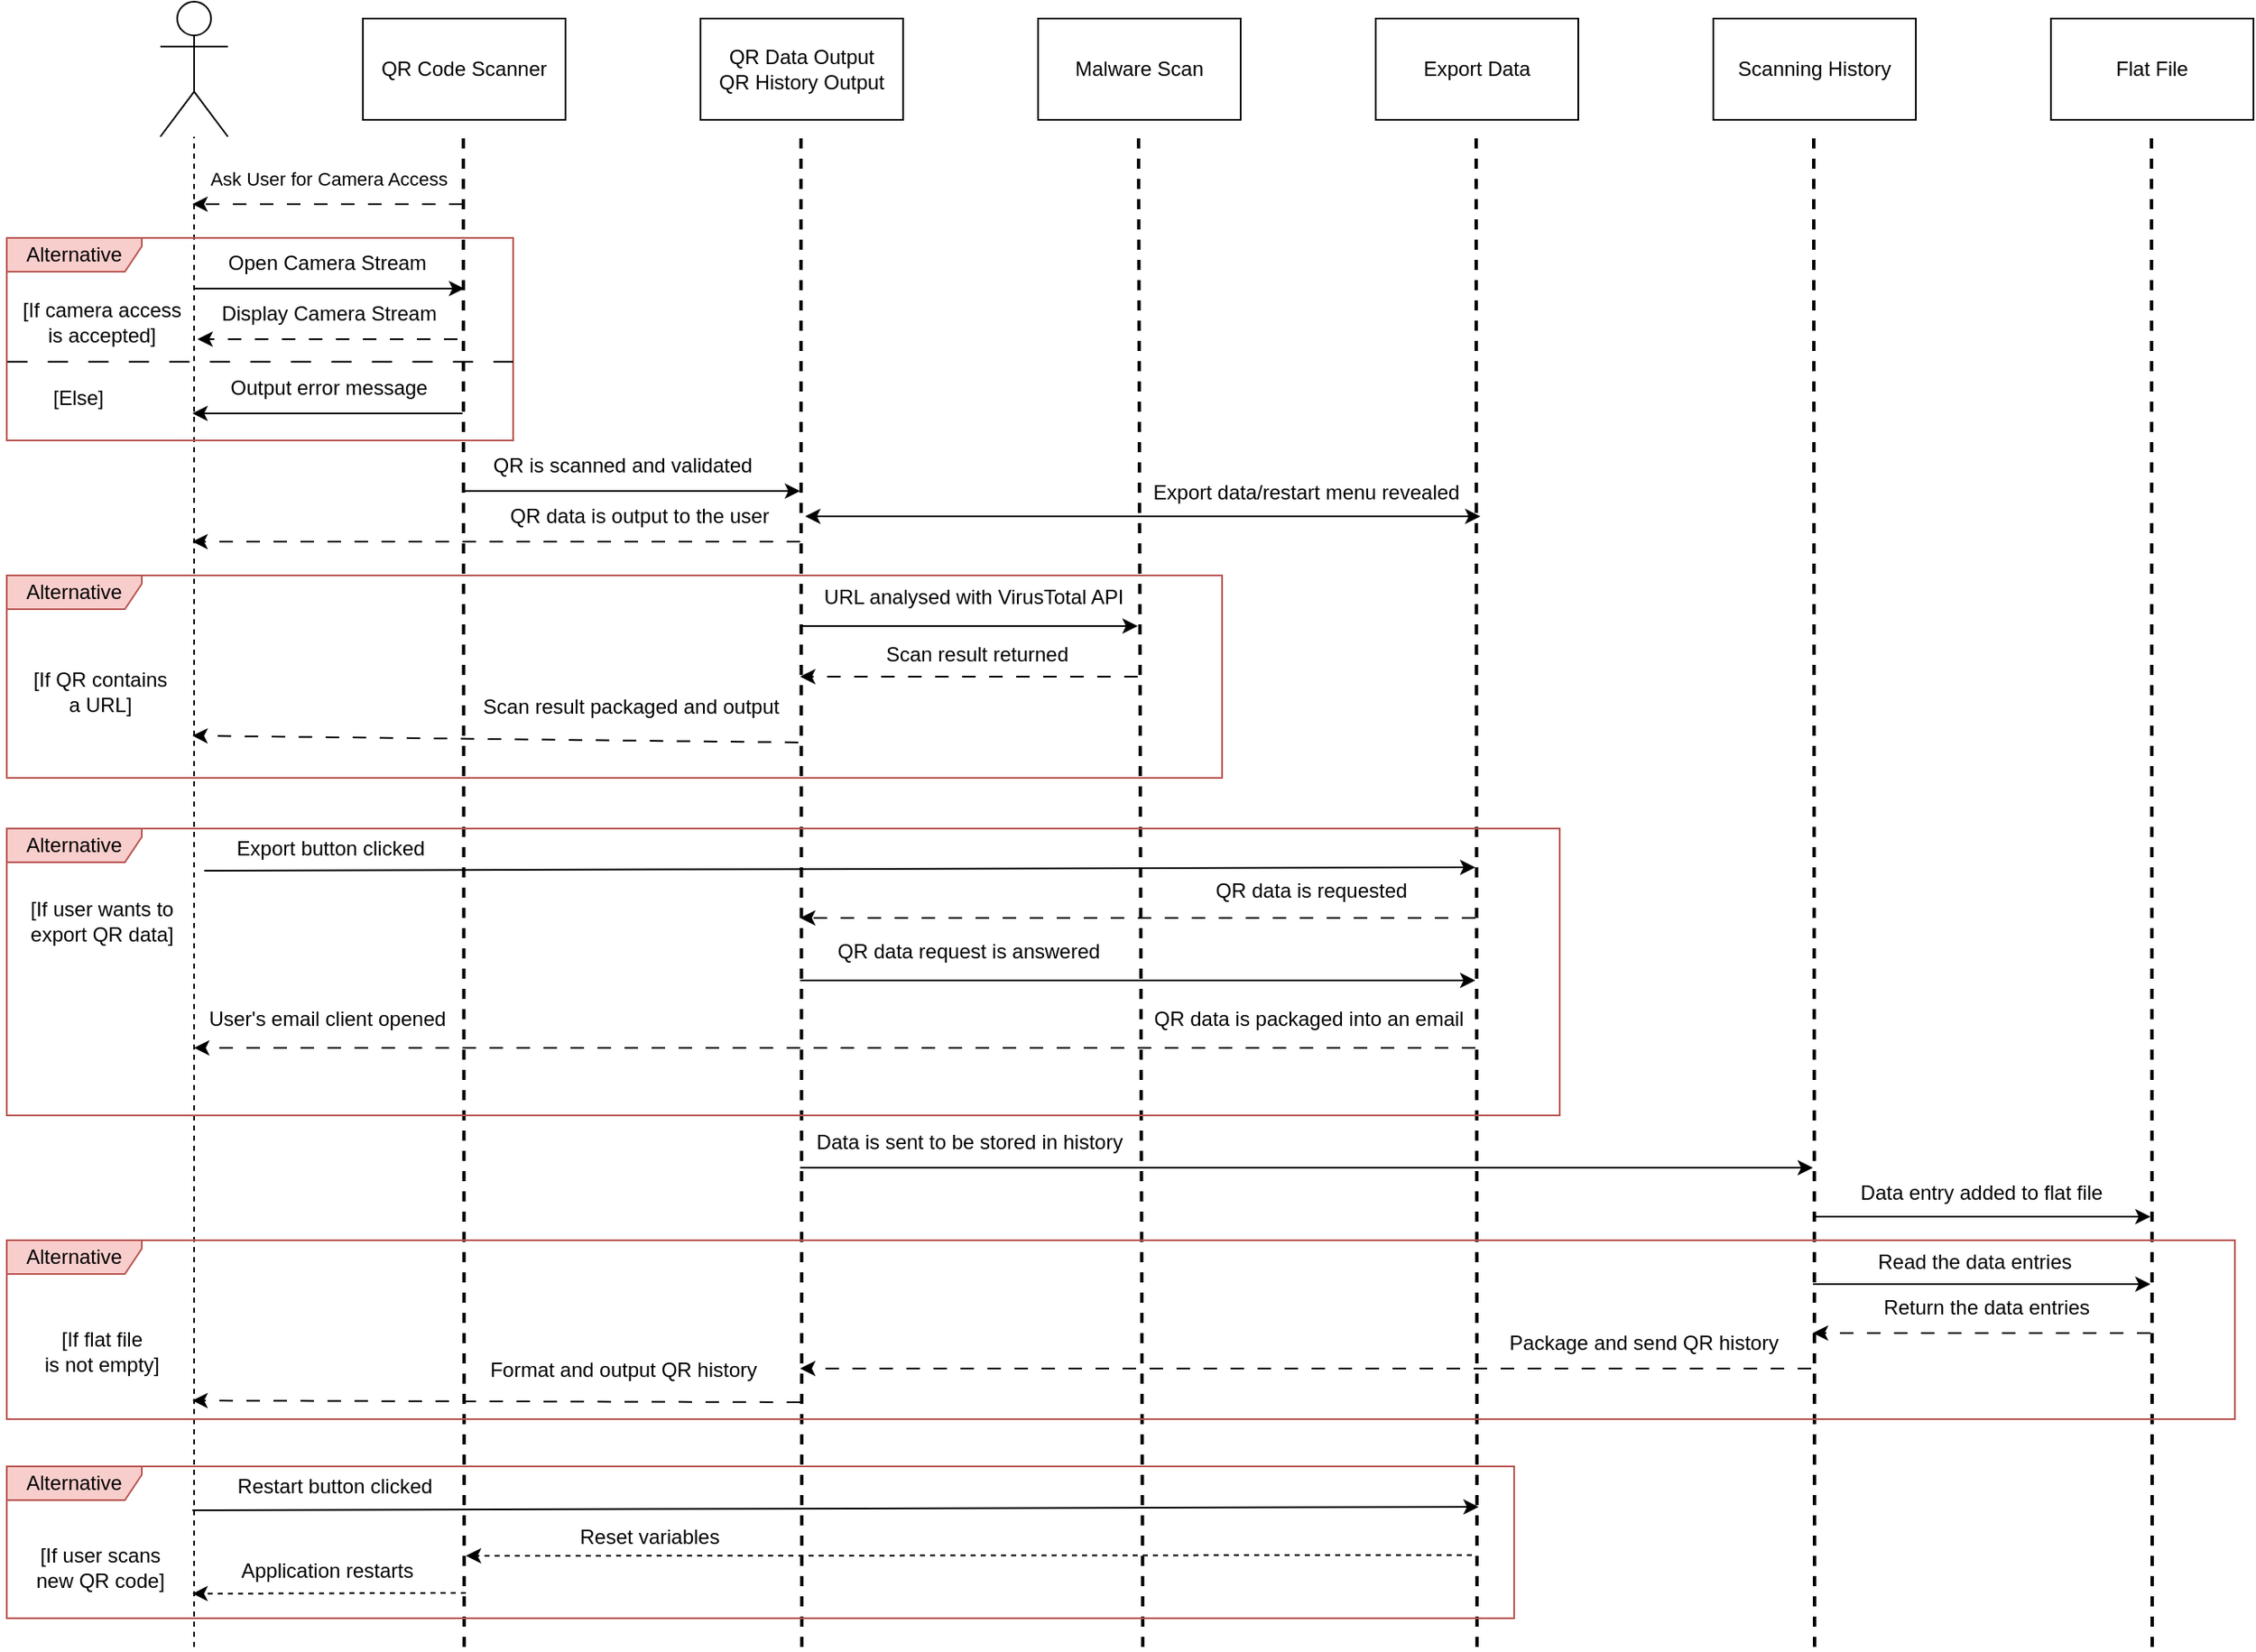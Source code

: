 <mxfile version="24.2.1" type="github">
  <diagram name="Page-1" id="13e1069c-82ec-6db2-03f1-153e76fe0fe0">
    <mxGraphModel dx="1793" dy="1025" grid="0" gridSize="10" guides="1" tooltips="1" connect="1" arrows="1" fold="1" page="1" pageScale="1" pageWidth="1700" pageHeight="1100" background="#ffffff" math="0" shadow="0">
      <root>
        <mxCell id="0" />
        <mxCell id="1" parent="0" />
        <mxCell id="pt2JZulDlgeTbI0p0Ly0-5" value="" style="endArrow=none;dashed=1;html=1;rounded=0;strokeWidth=2;" parent="1" edge="1">
          <mxGeometry width="50" height="50" relative="1" as="geometry">
            <mxPoint x="458" y="1090" as="sourcePoint" />
            <mxPoint x="457.5" y="195" as="targetPoint" />
          </mxGeometry>
        </mxCell>
        <mxCell id="pt2JZulDlgeTbI0p0Ly0-11" value="" style="endArrow=none;dashed=1;html=1;rounded=0;strokeWidth=2;" parent="1" edge="1">
          <mxGeometry width="50" height="50" relative="1" as="geometry">
            <mxPoint x="658" y="1090" as="sourcePoint" />
            <mxPoint x="657.5" y="195" as="targetPoint" />
          </mxGeometry>
        </mxCell>
        <mxCell id="pt2JZulDlgeTbI0p0Ly0-12" value="" style="endArrow=none;dashed=1;html=1;rounded=0;strokeWidth=2;" parent="1" edge="1">
          <mxGeometry width="50" height="50" relative="1" as="geometry">
            <mxPoint x="860" y="1090" as="sourcePoint" />
            <mxPoint x="857.5" y="195" as="targetPoint" />
          </mxGeometry>
        </mxCell>
        <mxCell id="pt2JZulDlgeTbI0p0Ly0-13" value="" style="endArrow=none;dashed=1;html=1;rounded=0;strokeWidth=2;" parent="1" edge="1">
          <mxGeometry width="50" height="50" relative="1" as="geometry">
            <mxPoint x="1058" y="1090" as="sourcePoint" />
            <mxPoint x="1057.5" y="195" as="targetPoint" />
          </mxGeometry>
        </mxCell>
        <mxCell id="pt2JZulDlgeTbI0p0Ly0-14" value="" style="endArrow=none;dashed=1;html=1;rounded=0;strokeWidth=2;" parent="1" edge="1">
          <mxGeometry width="50" height="50" relative="1" as="geometry">
            <mxPoint x="1258" y="1090" as="sourcePoint" />
            <mxPoint x="1257.5" y="195" as="targetPoint" />
          </mxGeometry>
        </mxCell>
        <mxCell id="pt2JZulDlgeTbI0p0Ly0-86" value="" style="endArrow=none;dashed=1;html=1;rounded=0;strokeWidth=2;" parent="1" edge="1">
          <mxGeometry width="50" height="50" relative="1" as="geometry">
            <mxPoint x="1458" y="1090" as="sourcePoint" />
            <mxPoint x="1457.58" y="195" as="targetPoint" />
          </mxGeometry>
        </mxCell>
        <mxCell id="pt2JZulDlgeTbI0p0Ly0-1" value="" style="shape=umlActor;verticalLabelPosition=bottom;verticalAlign=top;html=1;outlineConnect=0;" parent="1" vertex="1">
          <mxGeometry x="278" y="115" width="40" height="80" as="geometry" />
        </mxCell>
        <mxCell id="pt2JZulDlgeTbI0p0Ly0-2" value="" style="endArrow=none;dashed=1;html=1;rounded=0;" parent="1" edge="1">
          <mxGeometry width="50" height="50" relative="1" as="geometry">
            <mxPoint x="298" y="1090" as="sourcePoint" />
            <mxPoint x="298" y="195" as="targetPoint" />
          </mxGeometry>
        </mxCell>
        <mxCell id="pt2JZulDlgeTbI0p0Ly0-4" value="QR Code Scanner" style="rounded=0;whiteSpace=wrap;html=1;" parent="1" vertex="1">
          <mxGeometry x="398" y="125" width="120" height="60" as="geometry" />
        </mxCell>
        <mxCell id="pt2JZulDlgeTbI0p0Ly0-6" value="QR Data Output&lt;br&gt;QR History Output" style="rounded=0;whiteSpace=wrap;html=1;" parent="1" vertex="1">
          <mxGeometry x="598" y="125" width="120" height="60" as="geometry" />
        </mxCell>
        <mxCell id="pt2JZulDlgeTbI0p0Ly0-7" value="Malware Scan" style="rounded=0;whiteSpace=wrap;html=1;" parent="1" vertex="1">
          <mxGeometry x="798" y="125" width="120" height="60" as="geometry" />
        </mxCell>
        <mxCell id="pt2JZulDlgeTbI0p0Ly0-8" value="Scanning History" style="rounded=0;whiteSpace=wrap;html=1;" parent="1" vertex="1">
          <mxGeometry x="1198" y="125" width="120" height="60" as="geometry" />
        </mxCell>
        <mxCell id="pt2JZulDlgeTbI0p0Ly0-10" value="Export Data" style="rounded=0;whiteSpace=wrap;html=1;" parent="1" vertex="1">
          <mxGeometry x="998" y="125" width="120" height="60" as="geometry" />
        </mxCell>
        <mxCell id="pt2JZulDlgeTbI0p0Ly0-23" value="[If camera access &lt;br&gt;is accepted]" style="text;html=1;align=center;verticalAlign=middle;resizable=0;points=[];autosize=1;strokeColor=none;fillColor=none;" parent="1" vertex="1">
          <mxGeometry x="183" y="285" width="120" height="40" as="geometry" />
        </mxCell>
        <mxCell id="pt2JZulDlgeTbI0p0Ly0-25" value="" style="endArrow=classic;html=1;rounded=0;" parent="1" edge="1">
          <mxGeometry width="50" height="50" relative="1" as="geometry">
            <mxPoint x="298" y="285" as="sourcePoint" />
            <mxPoint x="458" y="285" as="targetPoint" />
          </mxGeometry>
        </mxCell>
        <mxCell id="pt2JZulDlgeTbI0p0Ly0-27" value="Open Camera Stream" style="text;html=1;strokeColor=none;fillColor=none;align=center;verticalAlign=middle;whiteSpace=wrap;rounded=0;" parent="1" vertex="1">
          <mxGeometry x="307" y="255" width="140" height="30" as="geometry" />
        </mxCell>
        <mxCell id="pt2JZulDlgeTbI0p0Ly0-28" value="" style="endArrow=classic;html=1;rounded=0;dashed=1;dashPattern=8 8;" parent="1" edge="1">
          <mxGeometry width="50" height="50" relative="1" as="geometry">
            <mxPoint x="457" y="235" as="sourcePoint" />
            <mxPoint x="297" y="235" as="targetPoint" />
          </mxGeometry>
        </mxCell>
        <mxCell id="pt2JZulDlgeTbI0p0Ly0-29" value="&lt;font style=&quot;font-size: 11px;&quot;&gt;Ask User for Camera Access&lt;br&gt;&lt;/font&gt;" style="text;html=1;strokeColor=none;fillColor=none;align=center;verticalAlign=middle;whiteSpace=wrap;rounded=0;" parent="1" vertex="1">
          <mxGeometry x="273" y="205" width="210" height="30" as="geometry" />
        </mxCell>
        <mxCell id="pt2JZulDlgeTbI0p0Ly0-31" value="" style="endArrow=classic;html=1;rounded=0;dashed=1;dashPattern=8 8;" parent="1" edge="1">
          <mxGeometry width="50" height="50" relative="1" as="geometry">
            <mxPoint x="454" y="315" as="sourcePoint" />
            <mxPoint x="300" y="315" as="targetPoint" />
          </mxGeometry>
        </mxCell>
        <mxCell id="pt2JZulDlgeTbI0p0Ly0-32" value="Display Camera Stream" style="text;html=1;strokeColor=none;fillColor=none;align=center;verticalAlign=middle;whiteSpace=wrap;rounded=0;" parent="1" vertex="1">
          <mxGeometry x="308" y="285" width="140" height="30" as="geometry" />
        </mxCell>
        <mxCell id="pt2JZulDlgeTbI0p0Ly0-34" value="" style="endArrow=classic;html=1;rounded=0;" parent="1" edge="1">
          <mxGeometry width="50" height="50" relative="1" as="geometry">
            <mxPoint x="457" y="359" as="sourcePoint" />
            <mxPoint x="297" y="359" as="targetPoint" />
          </mxGeometry>
        </mxCell>
        <mxCell id="pt2JZulDlgeTbI0p0Ly0-35" value="Output error message" style="text;html=1;strokeColor=none;fillColor=none;align=center;verticalAlign=middle;whiteSpace=wrap;rounded=0;" parent="1" vertex="1">
          <mxGeometry x="308" y="329" width="140" height="30" as="geometry" />
        </mxCell>
        <mxCell id="pt2JZulDlgeTbI0p0Ly0-36" value="" style="group" parent="1" vertex="1" connectable="0">
          <mxGeometry x="187" y="255" width="300" height="120" as="geometry" />
        </mxCell>
        <mxCell id="pt2JZulDlgeTbI0p0Ly0-15" value="Alternative" style="shape=umlFrame;whiteSpace=wrap;html=1;pointerEvents=0;width=80;height=20;fillColor=#f8cecc;strokeColor=#b85450;" parent="pt2JZulDlgeTbI0p0Ly0-36" vertex="1">
          <mxGeometry width="300" height="120" as="geometry" />
        </mxCell>
        <mxCell id="pt2JZulDlgeTbI0p0Ly0-16" value="" style="endArrow=none;dashed=1;html=1;rounded=0;entryX=1;entryY=0.497;entryDx=0;entryDy=0;entryPerimeter=0;exitX=0.001;exitY=0.497;exitDx=0;exitDy=0;exitPerimeter=0;dashPattern=12 12;" parent="pt2JZulDlgeTbI0p0Ly0-36" edge="1">
          <mxGeometry width="50" height="50" relative="1" as="geometry">
            <mxPoint x="0.3" y="73.368" as="sourcePoint" />
            <mxPoint x="300" y="73.368" as="targetPoint" />
          </mxGeometry>
        </mxCell>
        <mxCell id="pt2JZulDlgeTbI0p0Ly0-24" value="[Else]" style="text;html=1;align=center;verticalAlign=middle;resizable=0;points=[];autosize=1;strokeColor=none;fillColor=none;" parent="pt2JZulDlgeTbI0p0Ly0-36" vertex="1">
          <mxGeometry x="16.731" y="80" width="50" height="30" as="geometry" />
        </mxCell>
        <mxCell id="pt2JZulDlgeTbI0p0Ly0-39" value="" style="endArrow=classic;html=1;rounded=0;" parent="1" edge="1">
          <mxGeometry width="50" height="50" relative="1" as="geometry">
            <mxPoint x="457" y="405" as="sourcePoint" />
            <mxPoint x="657" y="405" as="targetPoint" />
          </mxGeometry>
        </mxCell>
        <mxCell id="pt2JZulDlgeTbI0p0Ly0-40" value="QR is scanned and validated" style="text;html=1;strokeColor=none;fillColor=none;align=center;verticalAlign=middle;whiteSpace=wrap;rounded=0;" parent="1" vertex="1">
          <mxGeometry x="447" y="375" width="210" height="30" as="geometry" />
        </mxCell>
        <mxCell id="pt2JZulDlgeTbI0p0Ly0-41" value="" style="endArrow=classic;html=1;rounded=0;dashed=1;dashPattern=8 8;" parent="1" edge="1">
          <mxGeometry width="50" height="50" relative="1" as="geometry">
            <mxPoint x="657" y="435" as="sourcePoint" />
            <mxPoint x="297" y="435" as="targetPoint" />
          </mxGeometry>
        </mxCell>
        <mxCell id="pt2JZulDlgeTbI0p0Ly0-52" value="[If QR contains&lt;br&gt;a URL]" style="text;html=1;align=center;verticalAlign=middle;resizable=0;points=[];autosize=1;strokeColor=none;fillColor=none;" parent="1" vertex="1">
          <mxGeometry x="192" y="504" width="100" height="40" as="geometry" />
        </mxCell>
        <mxCell id="pt2JZulDlgeTbI0p0Ly0-53" value="" style="endArrow=classic;html=1;rounded=0;" parent="1" edge="1">
          <mxGeometry width="50" height="50" relative="1" as="geometry">
            <mxPoint x="657" y="485" as="sourcePoint" />
            <mxPoint x="857" y="485" as="targetPoint" />
          </mxGeometry>
        </mxCell>
        <mxCell id="pt2JZulDlgeTbI0p0Ly0-55" value="" style="endArrow=classic;html=1;rounded=0;dashed=1;dashPattern=8 8;" parent="1" edge="1">
          <mxGeometry width="50" height="50" relative="1" as="geometry">
            <mxPoint x="857" y="515" as="sourcePoint" />
            <mxPoint x="657" y="515" as="targetPoint" />
          </mxGeometry>
        </mxCell>
        <mxCell id="pt2JZulDlgeTbI0p0Ly0-56" value="URL analysed with VirusTotal API" style="text;html=1;strokeColor=none;fillColor=none;align=center;verticalAlign=middle;whiteSpace=wrap;rounded=0;" parent="1" vertex="1">
          <mxGeometry x="655" y="453" width="210" height="30" as="geometry" />
        </mxCell>
        <mxCell id="pt2JZulDlgeTbI0p0Ly0-49" value="Alternative" style="shape=umlFrame;whiteSpace=wrap;html=1;pointerEvents=0;width=80;height=20;fillColor=#f8cecc;strokeColor=#b85450;" parent="1" vertex="1">
          <mxGeometry x="187" y="455" width="720" height="120" as="geometry" />
        </mxCell>
        <mxCell id="pt2JZulDlgeTbI0p0Ly0-42" value="Scan result returned" style="text;html=1;strokeColor=none;fillColor=none;align=center;verticalAlign=middle;whiteSpace=wrap;rounded=0;" parent="1" vertex="1">
          <mxGeometry x="657" y="484" width="210" height="35" as="geometry" />
        </mxCell>
        <mxCell id="pt2JZulDlgeTbI0p0Ly0-58" value="" style="endArrow=classic;html=1;rounded=0;dashed=1;dashPattern=8 8;exitX=0.971;exitY=1.114;exitDx=0;exitDy=0;exitPerimeter=0;" parent="1" source="pt2JZulDlgeTbI0p0Ly0-60" edge="1">
          <mxGeometry width="50" height="50" relative="1" as="geometry">
            <mxPoint x="857" y="550" as="sourcePoint" />
            <mxPoint x="297" y="550" as="targetPoint" />
          </mxGeometry>
        </mxCell>
        <mxCell id="pt2JZulDlgeTbI0p0Ly0-60" value="Scan result packaged and output" style="text;html=1;strokeColor=none;fillColor=none;align=center;verticalAlign=middle;whiteSpace=wrap;rounded=0;" parent="1" vertex="1">
          <mxGeometry x="452" y="515" width="210" height="35" as="geometry" />
        </mxCell>
        <mxCell id="pt2JZulDlgeTbI0p0Ly0-62" value="QR data is output to the user" style="text;html=1;strokeColor=none;fillColor=none;align=center;verticalAlign=middle;whiteSpace=wrap;rounded=0;" parent="1" vertex="1">
          <mxGeometry x="457" y="405" width="210" height="30" as="geometry" />
        </mxCell>
        <mxCell id="pt2JZulDlgeTbI0p0Ly0-64" value="Alternative" style="shape=umlFrame;whiteSpace=wrap;html=1;pointerEvents=0;width=80;height=20;fillColor=#f8cecc;strokeColor=#b85450;" parent="1" vertex="1">
          <mxGeometry x="187" y="849" width="1320" height="106" as="geometry" />
        </mxCell>
        <mxCell id="pt2JZulDlgeTbI0p0Ly0-65" value="[If user wants to &lt;br&gt;export QR data]" style="text;html=1;align=center;verticalAlign=middle;resizable=0;points=[];autosize=1;strokeColor=none;fillColor=none;" parent="1" vertex="1">
          <mxGeometry x="188" y="640" width="110" height="40" as="geometry" />
        </mxCell>
        <mxCell id="pt2JZulDlgeTbI0p0Ly0-66" value="" style="endArrow=classic;html=1;rounded=0;exitX=1.055;exitY=-0.075;exitDx=0;exitDy=0;exitPerimeter=0;" parent="1" edge="1">
          <mxGeometry width="50" height="50" relative="1" as="geometry">
            <mxPoint x="304.05" y="630" as="sourcePoint" />
            <mxPoint x="1057" y="628" as="targetPoint" />
          </mxGeometry>
        </mxCell>
        <mxCell id="pt2JZulDlgeTbI0p0Ly0-67" value="Export button clicked" style="text;html=1;strokeColor=none;fillColor=none;align=center;verticalAlign=middle;whiteSpace=wrap;rounded=0;" parent="1" vertex="1">
          <mxGeometry x="307" y="602" width="144" height="30" as="geometry" />
        </mxCell>
        <mxCell id="pt2JZulDlgeTbI0p0Ly0-69" value="" style="endArrow=classic;html=1;rounded=0;dashed=1;dashPattern=8 8;" parent="1" edge="1">
          <mxGeometry width="50" height="50" relative="1" as="geometry">
            <mxPoint x="1057" y="658" as="sourcePoint" />
            <mxPoint x="657" y="658" as="targetPoint" />
          </mxGeometry>
        </mxCell>
        <mxCell id="pt2JZulDlgeTbI0p0Ly0-70" value="QR data is requested" style="text;html=1;strokeColor=none;fillColor=none;align=center;verticalAlign=middle;whiteSpace=wrap;rounded=0;" parent="1" vertex="1">
          <mxGeometry x="888" y="627" width="144" height="30" as="geometry" />
        </mxCell>
        <mxCell id="pt2JZulDlgeTbI0p0Ly0-73" value="" style="endArrow=classic;html=1;rounded=0;" parent="1" edge="1">
          <mxGeometry width="50" height="50" relative="1" as="geometry">
            <mxPoint x="657" y="695" as="sourcePoint" />
            <mxPoint x="1057" y="695" as="targetPoint" />
          </mxGeometry>
        </mxCell>
        <mxCell id="pt2JZulDlgeTbI0p0Ly0-74" value="QR data request is answered" style="text;html=1;strokeColor=none;fillColor=none;align=center;verticalAlign=middle;whiteSpace=wrap;rounded=0;fontSize=12;" parent="1" vertex="1">
          <mxGeometry x="652" y="663" width="210" height="30" as="geometry" />
        </mxCell>
        <mxCell id="pt2JZulDlgeTbI0p0Ly0-77" value="" style="endArrow=classic;html=1;rounded=0;dashed=1;dashPattern=8 8;" parent="1" edge="1">
          <mxGeometry width="50" height="50" relative="1" as="geometry">
            <mxPoint x="1057" y="735" as="sourcePoint" />
            <mxPoint x="298" y="735" as="targetPoint" />
          </mxGeometry>
        </mxCell>
        <mxCell id="pt2JZulDlgeTbI0p0Ly0-78" value="QR data is packaged into an email" style="text;html=1;strokeColor=none;fillColor=none;align=center;verticalAlign=middle;whiteSpace=wrap;rounded=0;" parent="1" vertex="1">
          <mxGeometry x="861" y="703" width="195" height="30" as="geometry" />
        </mxCell>
        <mxCell id="pt2JZulDlgeTbI0p0Ly0-79" value="User&#39;s email client opened" style="text;html=1;strokeColor=none;fillColor=none;align=center;verticalAlign=middle;whiteSpace=wrap;rounded=0;" parent="1" vertex="1">
          <mxGeometry x="297" y="703" width="160" height="30" as="geometry" />
        </mxCell>
        <mxCell id="pt2JZulDlgeTbI0p0Ly0-80" value="Alternative" style="shape=umlFrame;whiteSpace=wrap;html=1;pointerEvents=0;width=80;height=20;fillColor=#f8cecc;strokeColor=#b85450;" parent="1" vertex="1">
          <mxGeometry x="187" y="605" width="920" height="170" as="geometry" />
        </mxCell>
        <mxCell id="pt2JZulDlgeTbI0p0Ly0-81" value="[If flat file&lt;br&gt; is not empty]" style="text;html=1;align=center;verticalAlign=middle;resizable=0;points=[];autosize=1;strokeColor=none;fillColor=none;" parent="1" vertex="1">
          <mxGeometry x="198" y="895" width="90" height="40" as="geometry" />
        </mxCell>
        <mxCell id="pt2JZulDlgeTbI0p0Ly0-82" value="" style="endArrow=classic;html=1;rounded=0;" parent="1" edge="1">
          <mxGeometry width="50" height="50" relative="1" as="geometry">
            <mxPoint x="657" y="806" as="sourcePoint" />
            <mxPoint x="1257" y="806" as="targetPoint" />
          </mxGeometry>
        </mxCell>
        <mxCell id="pt2JZulDlgeTbI0p0Ly0-83" value="Data is sent to be stored in history" style="text;html=1;strokeColor=none;fillColor=none;align=center;verticalAlign=middle;whiteSpace=wrap;rounded=0;" parent="1" vertex="1">
          <mxGeometry x="642.5" y="776" width="229" height="30" as="geometry" />
        </mxCell>
        <mxCell id="pt2JZulDlgeTbI0p0Ly0-84" value="Flat File" style="rounded=0;whiteSpace=wrap;html=1;" parent="1" vertex="1">
          <mxGeometry x="1398" y="125" width="120" height="60" as="geometry" />
        </mxCell>
        <mxCell id="pt2JZulDlgeTbI0p0Ly0-85" value="" style="endArrow=classic;html=1;rounded=0;" parent="1" edge="1">
          <mxGeometry width="50" height="50" relative="1" as="geometry">
            <mxPoint x="1257" y="835" as="sourcePoint" />
            <mxPoint x="1457" y="835" as="targetPoint" />
          </mxGeometry>
        </mxCell>
        <mxCell id="pt2JZulDlgeTbI0p0Ly0-87" value="Data entry added to flat file" style="text;html=1;strokeColor=none;fillColor=none;align=center;verticalAlign=middle;whiteSpace=wrap;rounded=0;" parent="1" vertex="1">
          <mxGeometry x="1277" y="806" width="160" height="30" as="geometry" />
        </mxCell>
        <mxCell id="pt2JZulDlgeTbI0p0Ly0-88" value="" style="endArrow=classic;html=1;rounded=0;" parent="1" edge="1">
          <mxGeometry width="50" height="50" relative="1" as="geometry">
            <mxPoint x="1257" y="875" as="sourcePoint" />
            <mxPoint x="1457" y="875" as="targetPoint" />
          </mxGeometry>
        </mxCell>
        <mxCell id="pt2JZulDlgeTbI0p0Ly0-89" value="Read the data entries" style="text;html=1;strokeColor=none;fillColor=none;align=center;verticalAlign=middle;whiteSpace=wrap;rounded=0;" parent="1" vertex="1">
          <mxGeometry x="1273" y="847" width="160" height="30" as="geometry" />
        </mxCell>
        <mxCell id="pt2JZulDlgeTbI0p0Ly0-90" value="Package and send QR history" style="text;html=1;strokeColor=none;fillColor=none;align=center;verticalAlign=middle;whiteSpace=wrap;rounded=0;" parent="1" vertex="1">
          <mxGeometry x="1067" y="895" width="180" height="30" as="geometry" />
        </mxCell>
        <mxCell id="pt2JZulDlgeTbI0p0Ly0-93" value="" style="endArrow=classic;html=1;rounded=0;dashed=1;dashPattern=8 8;" parent="1" edge="1">
          <mxGeometry width="50" height="50" relative="1" as="geometry">
            <mxPoint x="1457" y="904" as="sourcePoint" />
            <mxPoint x="1257" y="904" as="targetPoint" />
          </mxGeometry>
        </mxCell>
        <mxCell id="pt2JZulDlgeTbI0p0Ly0-94" value="Return the data entries" style="text;html=1;strokeColor=none;fillColor=none;align=center;verticalAlign=middle;whiteSpace=wrap;rounded=0;" parent="1" vertex="1">
          <mxGeometry x="1280" y="874" width="160" height="30" as="geometry" />
        </mxCell>
        <mxCell id="pt2JZulDlgeTbI0p0Ly0-95" value="" style="endArrow=classic;html=1;rounded=0;dashed=1;dashPattern=8 8;" parent="1" edge="1">
          <mxGeometry width="50" height="50" relative="1" as="geometry">
            <mxPoint x="1256" y="925" as="sourcePoint" />
            <mxPoint x="657" y="925" as="targetPoint" />
          </mxGeometry>
        </mxCell>
        <mxCell id="pt2JZulDlgeTbI0p0Ly0-96" value="" style="endArrow=classic;html=1;rounded=0;dashed=1;dashPattern=8 8;" parent="1" edge="1">
          <mxGeometry width="50" height="50" relative="1" as="geometry">
            <mxPoint x="657" y="945" as="sourcePoint" />
            <mxPoint x="297" y="944" as="targetPoint" />
          </mxGeometry>
        </mxCell>
        <mxCell id="pt2JZulDlgeTbI0p0Ly0-97" value="Format and output QR history" style="text;html=1;strokeColor=none;fillColor=none;align=center;verticalAlign=middle;whiteSpace=wrap;rounded=0;" parent="1" vertex="1">
          <mxGeometry x="438" y="911" width="229" height="30" as="geometry" />
        </mxCell>
        <mxCell id="5MrwrNO6eDucxyfwYEqo-1" value="Alternative" style="shape=umlFrame;whiteSpace=wrap;html=1;pointerEvents=0;width=80;height=20;fillColor=#f8cecc;strokeColor=#b85450;" vertex="1" parent="1">
          <mxGeometry x="187" y="983" width="893" height="90" as="geometry" />
        </mxCell>
        <mxCell id="5MrwrNO6eDucxyfwYEqo-2" value="[If user scans &lt;br&gt;new QR code]" style="text;html=1;align=center;verticalAlign=middle;resizable=0;points=[];autosize=1;strokeColor=none;fillColor=none;" vertex="1" parent="1">
          <mxGeometry x="192" y="1023" width="100" height="40" as="geometry" />
        </mxCell>
        <mxCell id="5MrwrNO6eDucxyfwYEqo-3" value="" style="endArrow=classic;html=1;rounded=0;exitX=1.055;exitY=-0.075;exitDx=0;exitDy=0;exitPerimeter=0;" edge="1" parent="1">
          <mxGeometry width="50" height="50" relative="1" as="geometry">
            <mxPoint x="297.0" y="1009" as="sourcePoint" />
            <mxPoint x="1059" y="1007" as="targetPoint" />
          </mxGeometry>
        </mxCell>
        <mxCell id="5MrwrNO6eDucxyfwYEqo-4" value="Restart button clicked" style="text;html=1;strokeColor=none;fillColor=none;align=center;verticalAlign=middle;whiteSpace=wrap;rounded=0;" vertex="1" parent="1">
          <mxGeometry x="297" y="980" width="169" height="30" as="geometry" />
        </mxCell>
        <mxCell id="5MrwrNO6eDucxyfwYEqo-5" value="" style="endArrow=classic;html=1;rounded=0;exitX=1.055;exitY=-0.075;exitDx=0;exitDy=0;exitPerimeter=0;dashed=1;" edge="1" parent="1">
          <mxGeometry width="50" height="50" relative="1" as="geometry">
            <mxPoint x="1055" y="1035.57" as="sourcePoint" />
            <mxPoint x="459" y="1036" as="targetPoint" />
          </mxGeometry>
        </mxCell>
        <mxCell id="5MrwrNO6eDucxyfwYEqo-6" value="Application restarts" style="text;html=1;strokeColor=none;fillColor=none;align=center;verticalAlign=middle;whiteSpace=wrap;rounded=0;" vertex="1" parent="1">
          <mxGeometry x="282.5" y="1030" width="187.5" height="30" as="geometry" />
        </mxCell>
        <mxCell id="5MrwrNO6eDucxyfwYEqo-7" value="" style="endArrow=classic;html=1;rounded=0;dashed=1;" edge="1" parent="1">
          <mxGeometry width="50" height="50" relative="1" as="geometry">
            <mxPoint x="459" y="1058" as="sourcePoint" />
            <mxPoint x="297" y="1058.43" as="targetPoint" />
          </mxGeometry>
        </mxCell>
        <mxCell id="5MrwrNO6eDucxyfwYEqo-8" value="Reset variables" style="text;html=1;strokeColor=none;fillColor=none;align=center;verticalAlign=middle;whiteSpace=wrap;rounded=0;" vertex="1" parent="1">
          <mxGeometry x="473.5" y="1010" width="187.5" height="30" as="geometry" />
        </mxCell>
        <mxCell id="5MrwrNO6eDucxyfwYEqo-9" value="" style="endArrow=classic;html=1;rounded=0;startArrow=classic;startFill=1;" edge="1" parent="1">
          <mxGeometry width="50" height="50" relative="1" as="geometry">
            <mxPoint x="660" y="420" as="sourcePoint" />
            <mxPoint x="1060" y="420" as="targetPoint" />
          </mxGeometry>
        </mxCell>
        <mxCell id="5MrwrNO6eDucxyfwYEqo-10" value="Export data/restart menu revealed" style="text;html=1;strokeColor=none;fillColor=none;align=center;verticalAlign=middle;whiteSpace=wrap;rounded=0;" vertex="1" parent="1">
          <mxGeometry x="852" y="391" width="210" height="30" as="geometry" />
        </mxCell>
      </root>
    </mxGraphModel>
  </diagram>
</mxfile>
